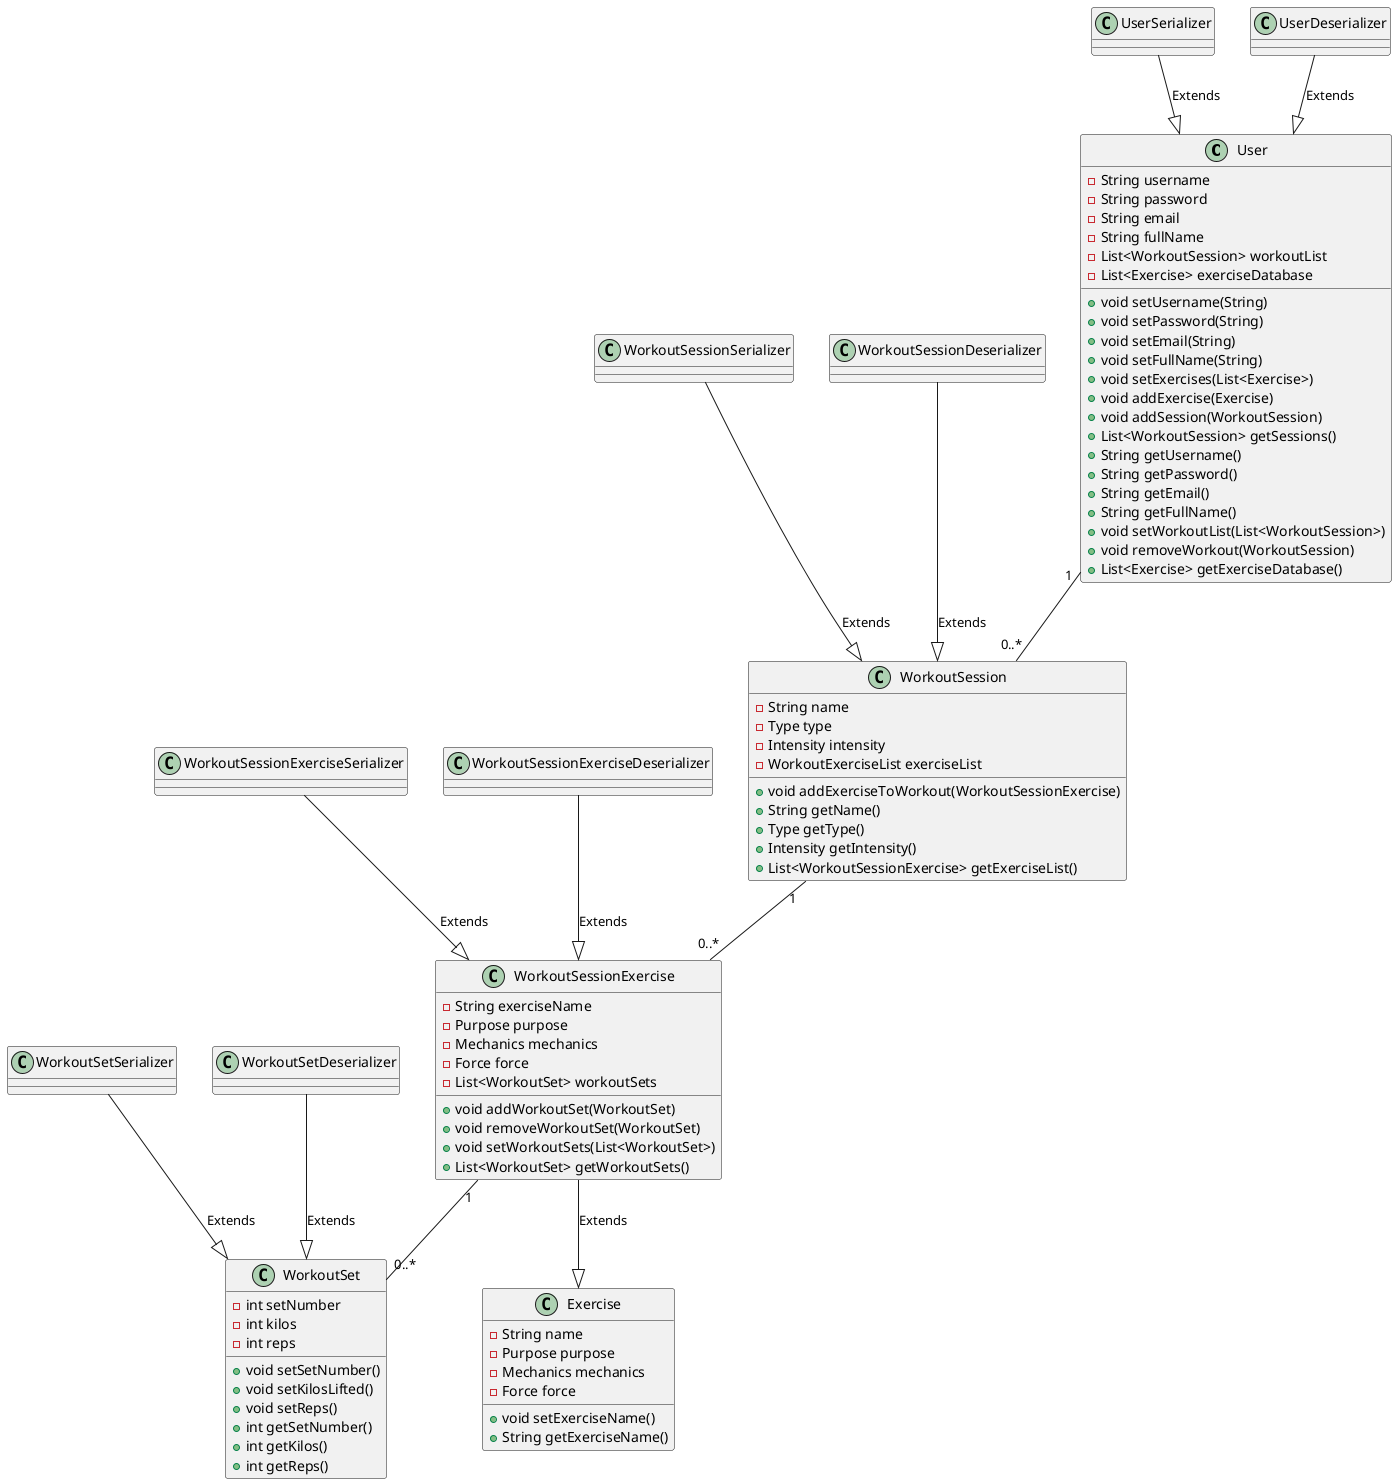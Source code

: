 @startuml ClassDiagramR2
class User {
    - String username
    - String password
    - String email
    - String fullName
    - List<WorkoutSession> workoutList
    - List<Exercise> exerciseDatabase
    + void setUsername(String)
    + void setPassword(String)
    + void setEmail(String)
    + void setFullName(String)
    + void setExercises(List<Exercise>)
    + void addExercise(Exercise)
    + void addSession(WorkoutSession)
    + List<WorkoutSession> getSessions()
    + String getUsername()
    + String getPassword()
    + String getEmail()
    + String getFullName()
    + void setWorkoutList(List<WorkoutSession>)
    + void removeWorkout(WorkoutSession)
    + List<Exercise> getExerciseDatabase()
}

class WorkoutSession {
    - String name
    - Type type
    - Intensity intensity
    - WorkoutExerciseList exerciseList
    + void addExerciseToWorkout(WorkoutSessionExercise)
    + String getName()
    + Type getType()
    + Intensity getIntensity()
    + List<WorkoutSessionExercise> getExerciseList()
}

class WorkoutSessionExercise {
    - String exerciseName
    - Purpose purpose
    - Mechanics mechanics
    - Force force
    - List<WorkoutSet> workoutSets
    + void addWorkoutSet(WorkoutSet)
    + void removeWorkoutSet(WorkoutSet)
    + void setWorkoutSets(List<WorkoutSet>)
    + List<WorkoutSet> getWorkoutSets()
}


class WorkoutSet {
    - int setNumber
    - int kilos
    - int reps
    + void setSetNumber()
    + void setKilosLifted()
    + void setReps()
    + int getSetNumber()
    + int getKilos()
    + int getReps()
}

class Exercise {
    - String name
    - Purpose purpose
    - Mechanics mechanics
    - Force force
    + void setExerciseName()
    + String getExerciseName()
}


' Serializers and Deserializers
class UserSerializer
class UserDeserializer
class WorkoutSessionSerializer
class WorkoutSessionDeserializer
class WorkoutSetSerializer
class WorkoutSetDeserializer
class WorkoutSessionExerciseSerializer
class WorkoutSessionExerciseDeserializer

User "1" -- "0..*" WorkoutSession
WorkoutSession "1" -- "0..*" WorkoutSessionExercise
WorkoutSessionExercise "1" -- "0..*" WorkoutSet

WorkoutSessionExercise --|> Exercise: Extends

UserSerializer --|> User : Extends
UserDeserializer --|> User: Extends
WorkoutSessionSerializer --|> WorkoutSession: Extends
WorkoutSessionDeserializer --|> WorkoutSession: Extends
WorkoutSetSerializer --|> WorkoutSet: Extends
WorkoutSetDeserializer --|> WorkoutSet: Extends
WorkoutSessionExerciseSerializer --|> WorkoutSessionExercise: Extends
WorkoutSessionExerciseDeserializer --|> WorkoutSessionExercise: Extends

@enduml